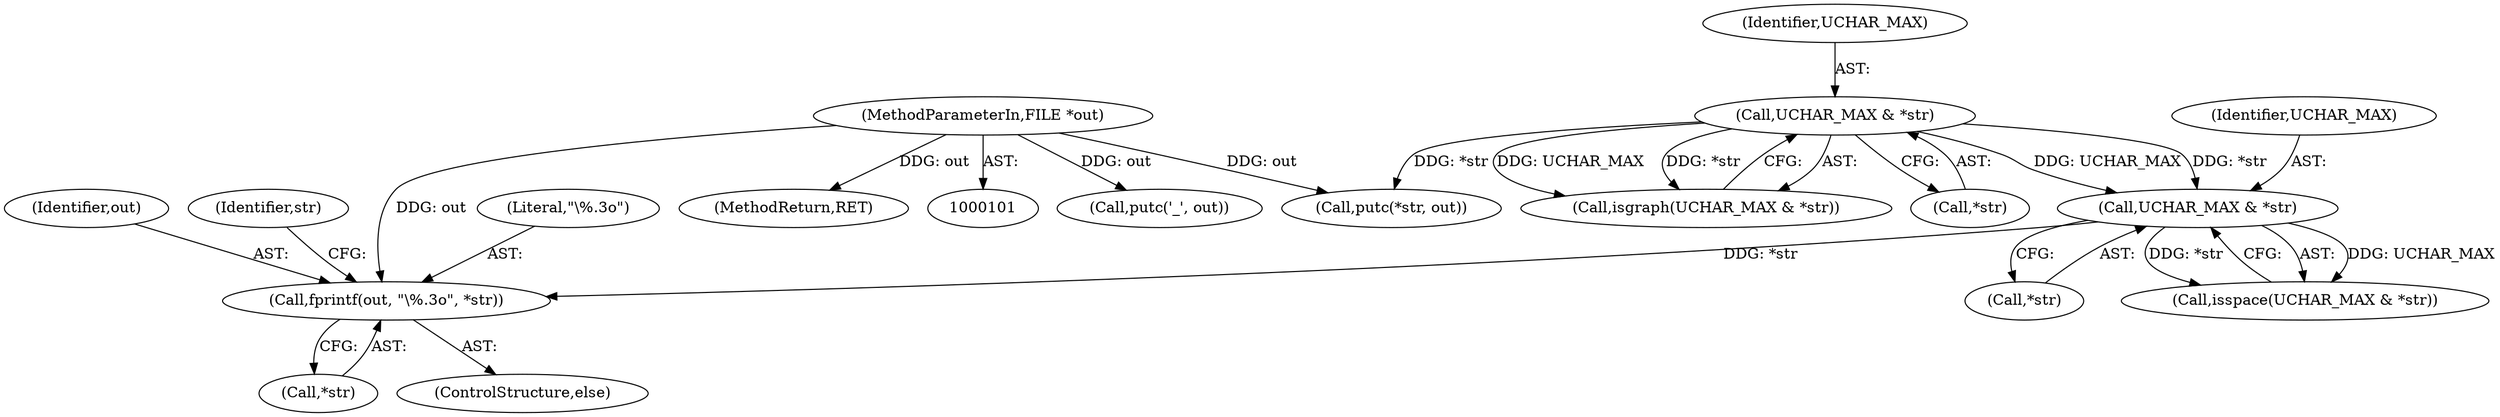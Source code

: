 digraph "0_Android_9d4853418ab2f754c2b63e091c29c5529b8b86ca_165@API" {
"1000131" [label="(Call,fprintf(out, \"\\%.3o\", *str))"];
"1000103" [label="(MethodParameterIn,FILE *out)"];
"1000123" [label="(Call,UCHAR_MAX & *str)"];
"1000112" [label="(Call,UCHAR_MAX & *str)"];
"1000124" [label="(Identifier,UCHAR_MAX)"];
"1000133" [label="(Literal,\"\\%.3o\")"];
"1000134" [label="(Call,*str)"];
"1000131" [label="(Call,fprintf(out, \"\\%.3o\", *str))"];
"1000132" [label="(Identifier,out)"];
"1000109" [label="(Identifier,str)"];
"1000125" [label="(Call,*str)"];
"1000127" [label="(Call,putc('_', out))"];
"1000111" [label="(Call,isgraph(UCHAR_MAX & *str))"];
"1000112" [label="(Call,UCHAR_MAX & *str)"];
"1000114" [label="(Call,*str)"];
"1000113" [label="(Identifier,UCHAR_MAX)"];
"1000103" [label="(MethodParameterIn,FILE *out)"];
"1000122" [label="(Call,isspace(UCHAR_MAX & *str))"];
"1000123" [label="(Call,UCHAR_MAX & *str)"];
"1000116" [label="(Call,putc(*str, out))"];
"1000130" [label="(ControlStructure,else)"];
"1000136" [label="(MethodReturn,RET)"];
"1000131" -> "1000130"  [label="AST: "];
"1000131" -> "1000134"  [label="CFG: "];
"1000132" -> "1000131"  [label="AST: "];
"1000133" -> "1000131"  [label="AST: "];
"1000134" -> "1000131"  [label="AST: "];
"1000109" -> "1000131"  [label="CFG: "];
"1000103" -> "1000131"  [label="DDG: out"];
"1000123" -> "1000131"  [label="DDG: *str"];
"1000103" -> "1000101"  [label="AST: "];
"1000103" -> "1000136"  [label="DDG: out"];
"1000103" -> "1000116"  [label="DDG: out"];
"1000103" -> "1000127"  [label="DDG: out"];
"1000123" -> "1000122"  [label="AST: "];
"1000123" -> "1000125"  [label="CFG: "];
"1000124" -> "1000123"  [label="AST: "];
"1000125" -> "1000123"  [label="AST: "];
"1000122" -> "1000123"  [label="CFG: "];
"1000123" -> "1000122"  [label="DDG: UCHAR_MAX"];
"1000123" -> "1000122"  [label="DDG: *str"];
"1000112" -> "1000123"  [label="DDG: UCHAR_MAX"];
"1000112" -> "1000123"  [label="DDG: *str"];
"1000112" -> "1000111"  [label="AST: "];
"1000112" -> "1000114"  [label="CFG: "];
"1000113" -> "1000112"  [label="AST: "];
"1000114" -> "1000112"  [label="AST: "];
"1000111" -> "1000112"  [label="CFG: "];
"1000112" -> "1000111"  [label="DDG: UCHAR_MAX"];
"1000112" -> "1000111"  [label="DDG: *str"];
"1000112" -> "1000116"  [label="DDG: *str"];
}
